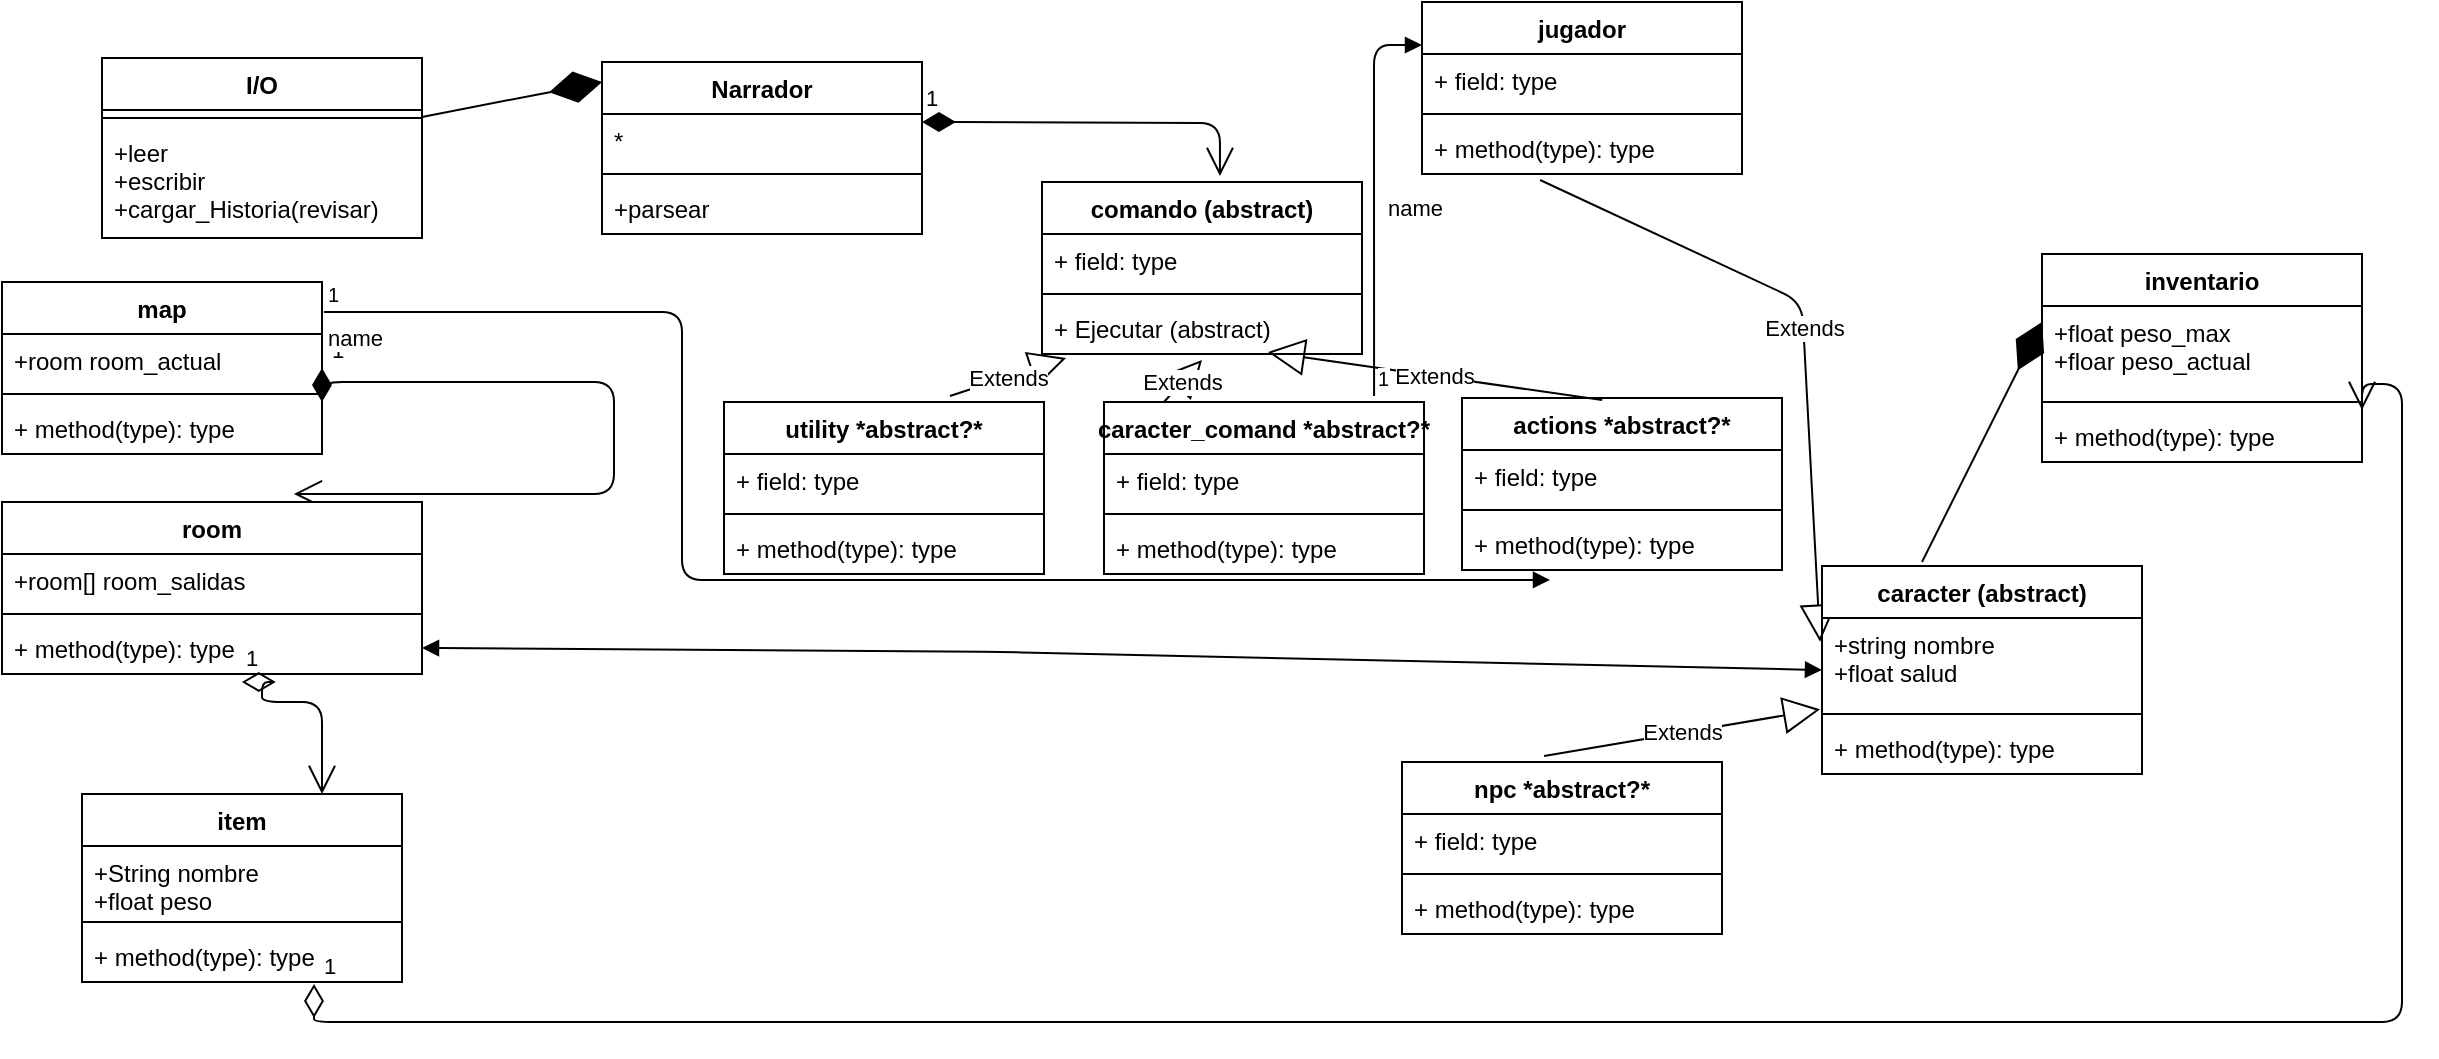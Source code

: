 <mxfile version="13.0.5" type="device"><diagram id="0ldyRfrUsD6z0EaGSjP8" name="Page-1"><mxGraphModel dx="1209" dy="672" grid="1" gridSize="10" guides="1" tooltips="1" connect="1" arrows="1" fold="1" page="1" pageScale="1" pageWidth="827" pageHeight="1169" math="0" shadow="0"><root><mxCell id="0"/><mxCell id="1" parent="0"/><mxCell id="oQmnUUI-LmhbvsB7jur9-24" value="Narrador" style="swimlane;fontStyle=1;align=center;verticalAlign=top;childLayout=stackLayout;horizontal=1;startSize=26;horizontalStack=0;resizeParent=1;resizeParentMax=0;resizeLast=0;collapsible=1;marginBottom=0;" vertex="1" parent="1"><mxGeometry x="310" y="40" width="160" height="86" as="geometry"/></mxCell><mxCell id="oQmnUUI-LmhbvsB7jur9-25" value="*" style="text;strokeColor=none;fillColor=none;align=left;verticalAlign=top;spacingLeft=4;spacingRight=4;overflow=hidden;rotatable=0;points=[[0,0.5],[1,0.5]];portConstraint=eastwest;" vertex="1" parent="oQmnUUI-LmhbvsB7jur9-24"><mxGeometry y="26" width="160" height="26" as="geometry"/></mxCell><mxCell id="oQmnUUI-LmhbvsB7jur9-26" value="" style="line;strokeWidth=1;fillColor=none;align=left;verticalAlign=middle;spacingTop=-1;spacingLeft=3;spacingRight=3;rotatable=0;labelPosition=right;points=[];portConstraint=eastwest;" vertex="1" parent="oQmnUUI-LmhbvsB7jur9-24"><mxGeometry y="52" width="160" height="8" as="geometry"/></mxCell><mxCell id="oQmnUUI-LmhbvsB7jur9-27" value="+parsear" style="text;strokeColor=none;fillColor=none;align=left;verticalAlign=top;spacingLeft=4;spacingRight=4;overflow=hidden;rotatable=0;points=[[0,0.5],[1,0.5]];portConstraint=eastwest;" vertex="1" parent="oQmnUUI-LmhbvsB7jur9-24"><mxGeometry y="60" width="160" height="26" as="geometry"/></mxCell><mxCell id="oQmnUUI-LmhbvsB7jur9-29" value="item" style="swimlane;fontStyle=1;align=center;verticalAlign=top;childLayout=stackLayout;horizontal=1;startSize=26;horizontalStack=0;resizeParent=1;resizeParentMax=0;resizeLast=0;collapsible=1;marginBottom=0;" vertex="1" parent="1"><mxGeometry x="50" y="406" width="160" height="94" as="geometry"/></mxCell><mxCell id="oQmnUUI-LmhbvsB7jur9-30" value="+String nombre&#xA;+float peso&#xA;" style="text;strokeColor=none;fillColor=none;align=left;verticalAlign=top;spacingLeft=4;spacingRight=4;overflow=hidden;rotatable=0;points=[[0,0.5],[1,0.5]];portConstraint=eastwest;" vertex="1" parent="oQmnUUI-LmhbvsB7jur9-29"><mxGeometry y="26" width="160" height="34" as="geometry"/></mxCell><mxCell id="oQmnUUI-LmhbvsB7jur9-31" value="" style="line;strokeWidth=1;fillColor=none;align=left;verticalAlign=middle;spacingTop=-1;spacingLeft=3;spacingRight=3;rotatable=0;labelPosition=right;points=[];portConstraint=eastwest;" vertex="1" parent="oQmnUUI-LmhbvsB7jur9-29"><mxGeometry y="60" width="160" height="8" as="geometry"/></mxCell><mxCell id="oQmnUUI-LmhbvsB7jur9-32" value="+ method(type): type" style="text;strokeColor=none;fillColor=none;align=left;verticalAlign=top;spacingLeft=4;spacingRight=4;overflow=hidden;rotatable=0;points=[[0,0.5],[1,0.5]];portConstraint=eastwest;" vertex="1" parent="oQmnUUI-LmhbvsB7jur9-29"><mxGeometry y="68" width="160" height="26" as="geometry"/></mxCell><mxCell id="oQmnUUI-LmhbvsB7jur9-40" value="1" style="endArrow=open;html=1;endSize=12;startArrow=diamondThin;startSize=14;startFill=0;edgeStyle=orthogonalEdgeStyle;align=left;verticalAlign=bottom;exitX=0.571;exitY=1.154;exitDx=0;exitDy=0;exitPerimeter=0;entryX=0.75;entryY=0;entryDx=0;entryDy=0;" edge="1" parent="1" source="oQmnUUI-LmhbvsB7jur9-5" target="oQmnUUI-LmhbvsB7jur9-29"><mxGeometry x="-1" y="3" relative="1" as="geometry"><mxPoint x="330" y="260" as="sourcePoint"/><mxPoint x="490" y="260" as="targetPoint"/><Array as="points"><mxPoint x="140" y="350"/><mxPoint x="140" y="360"/><mxPoint x="170" y="360"/></Array></mxGeometry></mxCell><mxCell id="oQmnUUI-LmhbvsB7jur9-41" value="1" style="endArrow=open;html=1;endSize=12;startArrow=diamondThin;startSize=14;startFill=0;edgeStyle=orthogonalEdgeStyle;align=left;verticalAlign=bottom;exitX=0.725;exitY=1.038;exitDx=0;exitDy=0;exitPerimeter=0;entryX=1;entryY=0.75;entryDx=0;entryDy=0;" edge="1" parent="1" source="oQmnUUI-LmhbvsB7jur9-32" target="oQmnUUI-LmhbvsB7jur9-33"><mxGeometry x="-1" y="3" relative="1" as="geometry"><mxPoint x="330" y="260" as="sourcePoint"/><mxPoint x="900" y="190" as="targetPoint"/><Array as="points"><mxPoint x="166" y="520"/><mxPoint x="1210" y="520"/><mxPoint x="1210" y="201"/></Array></mxGeometry></mxCell><mxCell id="oQmnUUI-LmhbvsB7jur9-42" value="I/O" style="swimlane;fontStyle=1;align=center;verticalAlign=top;childLayout=stackLayout;horizontal=1;startSize=26;horizontalStack=0;resizeParent=1;resizeParentMax=0;resizeLast=0;collapsible=1;marginBottom=0;" vertex="1" parent="1"><mxGeometry x="60" y="38" width="160" height="90" as="geometry"/></mxCell><mxCell id="oQmnUUI-LmhbvsB7jur9-44" value="" style="line;strokeWidth=1;fillColor=none;align=left;verticalAlign=middle;spacingTop=-1;spacingLeft=3;spacingRight=3;rotatable=0;labelPosition=right;points=[];portConstraint=eastwest;" vertex="1" parent="oQmnUUI-LmhbvsB7jur9-42"><mxGeometry y="26" width="160" height="8" as="geometry"/></mxCell><mxCell id="oQmnUUI-LmhbvsB7jur9-45" value="+leer&#xA;+escribir&#xA;+cargar_Historia(revisar)" style="text;strokeColor=none;fillColor=none;align=left;verticalAlign=top;spacingLeft=4;spacingRight=4;overflow=hidden;rotatable=0;points=[[0,0.5],[1,0.5]];portConstraint=eastwest;" vertex="1" parent="oQmnUUI-LmhbvsB7jur9-42"><mxGeometry y="34" width="160" height="56" as="geometry"/></mxCell><mxCell id="oQmnUUI-LmhbvsB7jur9-46" value="Extends" style="endArrow=block;endSize=16;endFill=0;html=1;exitX=0.369;exitY=1.115;exitDx=0;exitDy=0;exitPerimeter=0;entryX=-0.006;entryY=0.269;entryDx=0;entryDy=0;entryPerimeter=0;" edge="1" parent="1" source="oQmnUUI-LmhbvsB7jur9-9" target="oQmnUUI-LmhbvsB7jur9-15"><mxGeometry width="160" relative="1" as="geometry"><mxPoint x="480" y="280" as="sourcePoint"/><mxPoint x="640" y="280" as="targetPoint"/><Array as="points"><mxPoint x="910" y="160"/></Array></mxGeometry></mxCell><mxCell id="oQmnUUI-LmhbvsB7jur9-47" value="Extends" style="endArrow=block;endSize=16;endFill=0;html=1;exitX=0.444;exitY=-0.035;exitDx=0;exitDy=0;exitPerimeter=0;entryX=-0.006;entryY=1.038;entryDx=0;entryDy=0;entryPerimeter=0;" edge="1" parent="1" source="oQmnUUI-LmhbvsB7jur9-18" target="oQmnUUI-LmhbvsB7jur9-15"><mxGeometry width="160" relative="1" as="geometry"><mxPoint x="560" y="272" as="sourcePoint"/><mxPoint x="660" y="354.004" as="targetPoint"/></mxGeometry></mxCell><mxCell id="oQmnUUI-LmhbvsB7jur9-50" value="" style="endArrow=diamondThin;endFill=1;endSize=24;html=1;" edge="1" parent="1" source="oQmnUUI-LmhbvsB7jur9-42"><mxGeometry width="160" relative="1" as="geometry"><mxPoint x="220" y="50" as="sourcePoint"/><mxPoint x="310" y="50" as="targetPoint"/></mxGeometry></mxCell><mxCell id="oQmnUUI-LmhbvsB7jur9-57" value="map" style="swimlane;fontStyle=1;align=center;verticalAlign=top;childLayout=stackLayout;horizontal=1;startSize=26;horizontalStack=0;resizeParent=1;resizeParentMax=0;resizeLast=0;collapsible=1;marginBottom=0;" vertex="1" parent="1"><mxGeometry x="10" y="150" width="160" height="86" as="geometry"/></mxCell><mxCell id="oQmnUUI-LmhbvsB7jur9-58" value="+room room_actual" style="text;strokeColor=none;fillColor=none;align=left;verticalAlign=top;spacingLeft=4;spacingRight=4;overflow=hidden;rotatable=0;points=[[0,0.5],[1,0.5]];portConstraint=eastwest;" vertex="1" parent="oQmnUUI-LmhbvsB7jur9-57"><mxGeometry y="26" width="160" height="26" as="geometry"/></mxCell><mxCell id="oQmnUUI-LmhbvsB7jur9-59" value="" style="line;strokeWidth=1;fillColor=none;align=left;verticalAlign=middle;spacingTop=-1;spacingLeft=3;spacingRight=3;rotatable=0;labelPosition=right;points=[];portConstraint=eastwest;" vertex="1" parent="oQmnUUI-LmhbvsB7jur9-57"><mxGeometry y="52" width="160" height="8" as="geometry"/></mxCell><mxCell id="oQmnUUI-LmhbvsB7jur9-60" value="+ method(type): type" style="text;strokeColor=none;fillColor=none;align=left;verticalAlign=top;spacingLeft=4;spacingRight=4;overflow=hidden;rotatable=0;points=[[0,0.5],[1,0.5]];portConstraint=eastwest;" vertex="1" parent="oQmnUUI-LmhbvsB7jur9-57"><mxGeometry y="60" width="160" height="26" as="geometry"/></mxCell><mxCell id="oQmnUUI-LmhbvsB7jur9-61" value="1" style="endArrow=open;html=1;endSize=12;startArrow=diamondThin;startSize=14;startFill=1;edgeStyle=orthogonalEdgeStyle;align=left;verticalAlign=bottom;entryX=0.695;entryY=-0.047;entryDx=0;entryDy=0;entryPerimeter=0;exitX=1;exitY=0.5;exitDx=0;exitDy=0;" edge="1" parent="1" source="oQmnUUI-LmhbvsB7jur9-57" target="oQmnUUI-LmhbvsB7jur9-2"><mxGeometry x="-1" y="3" relative="1" as="geometry"><mxPoint x="530" y="280" as="sourcePoint"/><mxPoint x="360" y="200" as="targetPoint"/><Array as="points"><mxPoint x="170" y="200"/><mxPoint x="316" y="200"/></Array></mxGeometry></mxCell><mxCell id="oQmnUUI-LmhbvsB7jur9-64" value="" style="endArrow=block;startArrow=block;endFill=1;startFill=1;html=1;exitX=1;exitY=0.5;exitDx=0;exitDy=0;entryX=0;entryY=0.5;entryDx=0;entryDy=0;" edge="1" parent="1" source="oQmnUUI-LmhbvsB7jur9-5" target="oQmnUUI-LmhbvsB7jur9-14"><mxGeometry width="160" relative="1" as="geometry"><mxPoint x="560" y="310" as="sourcePoint"/><mxPoint x="690" y="280" as="targetPoint"/><Array as="points"><mxPoint x="510" y="335"/></Array></mxGeometry></mxCell><mxCell id="oQmnUUI-LmhbvsB7jur9-6" value="jugador" style="swimlane;fontStyle=1;align=center;verticalAlign=top;childLayout=stackLayout;horizontal=1;startSize=26;horizontalStack=0;resizeParent=1;resizeParentMax=0;resizeLast=0;collapsible=1;marginBottom=0;" vertex="1" parent="1"><mxGeometry x="720" y="10" width="160" height="86" as="geometry"/></mxCell><mxCell id="oQmnUUI-LmhbvsB7jur9-7" value="+ field: type" style="text;strokeColor=none;fillColor=none;align=left;verticalAlign=top;spacingLeft=4;spacingRight=4;overflow=hidden;rotatable=0;points=[[0,0.5],[1,0.5]];portConstraint=eastwest;" vertex="1" parent="oQmnUUI-LmhbvsB7jur9-6"><mxGeometry y="26" width="160" height="26" as="geometry"/></mxCell><mxCell id="oQmnUUI-LmhbvsB7jur9-8" value="" style="line;strokeWidth=1;fillColor=none;align=left;verticalAlign=middle;spacingTop=-1;spacingLeft=3;spacingRight=3;rotatable=0;labelPosition=right;points=[];portConstraint=eastwest;" vertex="1" parent="oQmnUUI-LmhbvsB7jur9-6"><mxGeometry y="52" width="160" height="8" as="geometry"/></mxCell><mxCell id="oQmnUUI-LmhbvsB7jur9-9" value="+ method(type): type" style="text;strokeColor=none;fillColor=none;align=left;verticalAlign=top;spacingLeft=4;spacingRight=4;overflow=hidden;rotatable=0;points=[[0,0.5],[1,0.5]];portConstraint=eastwest;" vertex="1" parent="oQmnUUI-LmhbvsB7jur9-6"><mxGeometry y="60" width="160" height="26" as="geometry"/></mxCell><mxCell id="oQmnUUI-LmhbvsB7jur9-33" value="inventario" style="swimlane;fontStyle=1;align=center;verticalAlign=top;childLayout=stackLayout;horizontal=1;startSize=26;horizontalStack=0;resizeParent=1;resizeParentMax=0;resizeLast=0;collapsible=1;marginBottom=0;" vertex="1" parent="1"><mxGeometry x="1030" y="136" width="160" height="104" as="geometry"/></mxCell><mxCell id="oQmnUUI-LmhbvsB7jur9-34" value="+float peso_max&#xA;+floar peso_actual" style="text;strokeColor=none;fillColor=none;align=left;verticalAlign=top;spacingLeft=4;spacingRight=4;overflow=hidden;rotatable=0;points=[[0,0.5],[1,0.5]];portConstraint=eastwest;" vertex="1" parent="oQmnUUI-LmhbvsB7jur9-33"><mxGeometry y="26" width="160" height="44" as="geometry"/></mxCell><mxCell id="oQmnUUI-LmhbvsB7jur9-35" value="" style="line;strokeWidth=1;fillColor=none;align=left;verticalAlign=middle;spacingTop=-1;spacingLeft=3;spacingRight=3;rotatable=0;labelPosition=right;points=[];portConstraint=eastwest;" vertex="1" parent="oQmnUUI-LmhbvsB7jur9-33"><mxGeometry y="70" width="160" height="8" as="geometry"/></mxCell><mxCell id="oQmnUUI-LmhbvsB7jur9-36" value="+ method(type): type" style="text;strokeColor=none;fillColor=none;align=left;verticalAlign=top;spacingLeft=4;spacingRight=4;overflow=hidden;rotatable=0;points=[[0,0.5],[1,0.5]];portConstraint=eastwest;" vertex="1" parent="oQmnUUI-LmhbvsB7jur9-33"><mxGeometry y="78" width="160" height="26" as="geometry"/></mxCell><mxCell id="oQmnUUI-LmhbvsB7jur9-14" value="caracter (abstract)" style="swimlane;fontStyle=1;align=center;verticalAlign=top;childLayout=stackLayout;horizontal=1;startSize=26;horizontalStack=0;resizeParent=1;resizeParentMax=0;resizeLast=0;collapsible=1;marginBottom=0;" vertex="1" parent="1"><mxGeometry x="920" y="292" width="160" height="104" as="geometry"/></mxCell><mxCell id="oQmnUUI-LmhbvsB7jur9-15" value="+string nombre&#xA;+float salud&#xA;" style="text;strokeColor=none;fillColor=none;align=left;verticalAlign=top;spacingLeft=4;spacingRight=4;overflow=hidden;rotatable=0;points=[[0,0.5],[1,0.5]];portConstraint=eastwest;" vertex="1" parent="oQmnUUI-LmhbvsB7jur9-14"><mxGeometry y="26" width="160" height="44" as="geometry"/></mxCell><mxCell id="oQmnUUI-LmhbvsB7jur9-16" value="" style="line;strokeWidth=1;fillColor=none;align=left;verticalAlign=middle;spacingTop=-1;spacingLeft=3;spacingRight=3;rotatable=0;labelPosition=right;points=[];portConstraint=eastwest;" vertex="1" parent="oQmnUUI-LmhbvsB7jur9-14"><mxGeometry y="70" width="160" height="8" as="geometry"/></mxCell><mxCell id="oQmnUUI-LmhbvsB7jur9-17" value="+ method(type): type" style="text;strokeColor=none;fillColor=none;align=left;verticalAlign=top;spacingLeft=4;spacingRight=4;overflow=hidden;rotatable=0;points=[[0,0.5],[1,0.5]];portConstraint=eastwest;" vertex="1" parent="oQmnUUI-LmhbvsB7jur9-14"><mxGeometry y="78" width="160" height="26" as="geometry"/></mxCell><mxCell id="oQmnUUI-LmhbvsB7jur9-74" value="utility *abstract?*" style="swimlane;fontStyle=1;align=center;verticalAlign=top;childLayout=stackLayout;horizontal=1;startSize=26;horizontalStack=0;resizeParent=1;resizeParentMax=0;resizeLast=0;collapsible=1;marginBottom=0;" vertex="1" parent="1"><mxGeometry x="371" y="210" width="160" height="86" as="geometry"/></mxCell><mxCell id="oQmnUUI-LmhbvsB7jur9-75" value="+ field: type" style="text;strokeColor=none;fillColor=none;align=left;verticalAlign=top;spacingLeft=4;spacingRight=4;overflow=hidden;rotatable=0;points=[[0,0.5],[1,0.5]];portConstraint=eastwest;" vertex="1" parent="oQmnUUI-LmhbvsB7jur9-74"><mxGeometry y="26" width="160" height="26" as="geometry"/></mxCell><mxCell id="oQmnUUI-LmhbvsB7jur9-76" value="" style="line;strokeWidth=1;fillColor=none;align=left;verticalAlign=middle;spacingTop=-1;spacingLeft=3;spacingRight=3;rotatable=0;labelPosition=right;points=[];portConstraint=eastwest;" vertex="1" parent="oQmnUUI-LmhbvsB7jur9-74"><mxGeometry y="52" width="160" height="8" as="geometry"/></mxCell><mxCell id="oQmnUUI-LmhbvsB7jur9-77" value="+ method(type): type" style="text;strokeColor=none;fillColor=none;align=left;verticalAlign=top;spacingLeft=4;spacingRight=4;overflow=hidden;rotatable=0;points=[[0,0.5],[1,0.5]];portConstraint=eastwest;" vertex="1" parent="oQmnUUI-LmhbvsB7jur9-74"><mxGeometry y="60" width="160" height="26" as="geometry"/></mxCell><mxCell id="oQmnUUI-LmhbvsB7jur9-70" value="comando (abstract)" style="swimlane;fontStyle=1;align=center;verticalAlign=top;childLayout=stackLayout;horizontal=1;startSize=26;horizontalStack=0;resizeParent=1;resizeParentMax=0;resizeLast=0;collapsible=1;marginBottom=0;" vertex="1" parent="1"><mxGeometry x="530" y="100" width="160" height="86" as="geometry"/></mxCell><mxCell id="oQmnUUI-LmhbvsB7jur9-71" value="+ field: type" style="text;strokeColor=none;fillColor=none;align=left;verticalAlign=top;spacingLeft=4;spacingRight=4;overflow=hidden;rotatable=0;points=[[0,0.5],[1,0.5]];portConstraint=eastwest;" vertex="1" parent="oQmnUUI-LmhbvsB7jur9-70"><mxGeometry y="26" width="160" height="26" as="geometry"/></mxCell><mxCell id="oQmnUUI-LmhbvsB7jur9-72" value="" style="line;strokeWidth=1;fillColor=none;align=left;verticalAlign=middle;spacingTop=-1;spacingLeft=3;spacingRight=3;rotatable=0;labelPosition=right;points=[];portConstraint=eastwest;" vertex="1" parent="oQmnUUI-LmhbvsB7jur9-70"><mxGeometry y="52" width="160" height="8" as="geometry"/></mxCell><mxCell id="oQmnUUI-LmhbvsB7jur9-73" value="+ Ejecutar (abstract)" style="text;strokeColor=none;fillColor=none;align=left;verticalAlign=top;spacingLeft=4;spacingRight=4;overflow=hidden;rotatable=0;points=[[0,0.5],[1,0.5]];portConstraint=eastwest;" vertex="1" parent="oQmnUUI-LmhbvsB7jur9-70"><mxGeometry y="60" width="160" height="26" as="geometry"/></mxCell><mxCell id="oQmnUUI-LmhbvsB7jur9-78" value="caracter_comand *abstract?*" style="swimlane;fontStyle=1;align=center;verticalAlign=top;childLayout=stackLayout;horizontal=1;startSize=26;horizontalStack=0;resizeParent=1;resizeParentMax=0;resizeLast=0;collapsible=1;marginBottom=0;" vertex="1" parent="1"><mxGeometry x="561" y="210" width="160" height="86" as="geometry"/></mxCell><mxCell id="oQmnUUI-LmhbvsB7jur9-79" value="+ field: type" style="text;strokeColor=none;fillColor=none;align=left;verticalAlign=top;spacingLeft=4;spacingRight=4;overflow=hidden;rotatable=0;points=[[0,0.5],[1,0.5]];portConstraint=eastwest;" vertex="1" parent="oQmnUUI-LmhbvsB7jur9-78"><mxGeometry y="26" width="160" height="26" as="geometry"/></mxCell><mxCell id="oQmnUUI-LmhbvsB7jur9-80" value="" style="line;strokeWidth=1;fillColor=none;align=left;verticalAlign=middle;spacingTop=-1;spacingLeft=3;spacingRight=3;rotatable=0;labelPosition=right;points=[];portConstraint=eastwest;" vertex="1" parent="oQmnUUI-LmhbvsB7jur9-78"><mxGeometry y="52" width="160" height="8" as="geometry"/></mxCell><mxCell id="oQmnUUI-LmhbvsB7jur9-81" value="+ method(type): type" style="text;strokeColor=none;fillColor=none;align=left;verticalAlign=top;spacingLeft=4;spacingRight=4;overflow=hidden;rotatable=0;points=[[0,0.5],[1,0.5]];portConstraint=eastwest;" vertex="1" parent="oQmnUUI-LmhbvsB7jur9-78"><mxGeometry y="60" width="160" height="26" as="geometry"/></mxCell><mxCell id="oQmnUUI-LmhbvsB7jur9-95" value="Extends" style="endArrow=block;endSize=16;endFill=0;html=1;entryX=0.5;entryY=1.115;entryDx=0;entryDy=0;entryPerimeter=0;" edge="1" parent="oQmnUUI-LmhbvsB7jur9-78" target="oQmnUUI-LmhbvsB7jur9-73"><mxGeometry width="160" relative="1" as="geometry"><mxPoint x="30" as="sourcePoint"/><mxPoint x="190" as="targetPoint"/></mxGeometry></mxCell><mxCell id="oQmnUUI-LmhbvsB7jur9-88" value="actions *abstract?*" style="swimlane;fontStyle=1;align=center;verticalAlign=top;childLayout=stackLayout;horizontal=1;startSize=26;horizontalStack=0;resizeParent=1;resizeParentMax=0;resizeLast=0;collapsible=1;marginBottom=0;" vertex="1" parent="1"><mxGeometry x="740" y="208" width="160" height="86" as="geometry"/></mxCell><mxCell id="oQmnUUI-LmhbvsB7jur9-89" value="+ field: type" style="text;strokeColor=none;fillColor=none;align=left;verticalAlign=top;spacingLeft=4;spacingRight=4;overflow=hidden;rotatable=0;points=[[0,0.5],[1,0.5]];portConstraint=eastwest;" vertex="1" parent="oQmnUUI-LmhbvsB7jur9-88"><mxGeometry y="26" width="160" height="26" as="geometry"/></mxCell><mxCell id="oQmnUUI-LmhbvsB7jur9-90" value="" style="line;strokeWidth=1;fillColor=none;align=left;verticalAlign=middle;spacingTop=-1;spacingLeft=3;spacingRight=3;rotatable=0;labelPosition=right;points=[];portConstraint=eastwest;" vertex="1" parent="oQmnUUI-LmhbvsB7jur9-88"><mxGeometry y="52" width="160" height="8" as="geometry"/></mxCell><mxCell id="oQmnUUI-LmhbvsB7jur9-91" value="+ method(type): type" style="text;strokeColor=none;fillColor=none;align=left;verticalAlign=top;spacingLeft=4;spacingRight=4;overflow=hidden;rotatable=0;points=[[0,0.5],[1,0.5]];portConstraint=eastwest;" vertex="1" parent="oQmnUUI-LmhbvsB7jur9-88"><mxGeometry y="60" width="160" height="26" as="geometry"/></mxCell><mxCell id="oQmnUUI-LmhbvsB7jur9-93" value="Extends" style="endArrow=block;endSize=16;endFill=0;html=1;entryX=0.706;entryY=0.962;entryDx=0;entryDy=0;entryPerimeter=0;exitX=0.438;exitY=0.012;exitDx=0;exitDy=0;exitPerimeter=0;" edge="1" parent="1" source="oQmnUUI-LmhbvsB7jur9-88" target="oQmnUUI-LmhbvsB7jur9-73"><mxGeometry width="160" relative="1" as="geometry"><mxPoint x="834" y="170" as="sourcePoint"/><mxPoint x="850" y="160" as="targetPoint"/></mxGeometry></mxCell><mxCell id="oQmnUUI-LmhbvsB7jur9-92" value="Extends" style="endArrow=block;endSize=16;endFill=0;html=1;entryX=0.075;entryY=1.077;entryDx=0;entryDy=0;entryPerimeter=0;exitX=0.706;exitY=-0.035;exitDx=0;exitDy=0;exitPerimeter=0;" edge="1" parent="1" source="oQmnUUI-LmhbvsB7jur9-74" target="oQmnUUI-LmhbvsB7jur9-73"><mxGeometry width="160" relative="1" as="geometry"><mxPoint x="450" y="160" as="sourcePoint"/><mxPoint x="700" y="186" as="targetPoint"/></mxGeometry></mxCell><mxCell id="oQmnUUI-LmhbvsB7jur9-96" value="1" style="endArrow=open;html=1;endSize=12;startArrow=diamondThin;startSize=14;startFill=1;edgeStyle=orthogonalEdgeStyle;align=left;verticalAlign=bottom;entryX=0.556;entryY=-0.035;entryDx=0;entryDy=0;entryPerimeter=0;" edge="1" parent="1" target="oQmnUUI-LmhbvsB7jur9-70"><mxGeometry x="-1" y="3" relative="1" as="geometry"><mxPoint x="470" y="70" as="sourcePoint"/><mxPoint x="630" y="70" as="targetPoint"/></mxGeometry></mxCell><mxCell id="oQmnUUI-LmhbvsB7jur9-100" value="name" style="endArrow=block;endFill=1;html=1;edgeStyle=orthogonalEdgeStyle;align=left;verticalAlign=top;entryX=0.275;entryY=1.192;entryDx=0;entryDy=0;entryPerimeter=0;exitX=1.006;exitY=0.174;exitDx=0;exitDy=0;exitPerimeter=0;" edge="1" parent="1" source="oQmnUUI-LmhbvsB7jur9-57" target="oQmnUUI-LmhbvsB7jur9-91"><mxGeometry x="-1" relative="1" as="geometry"><mxPoint x="460" y="360" as="sourcePoint"/><mxPoint x="710" y="380" as="targetPoint"/><Array as="points"><mxPoint x="350" y="165"/><mxPoint x="350" y="299"/></Array></mxGeometry></mxCell><mxCell id="oQmnUUI-LmhbvsB7jur9-101" value="1" style="resizable=0;html=1;align=left;verticalAlign=bottom;labelBackgroundColor=#ffffff;fontSize=10;" connectable="0" vertex="1" parent="oQmnUUI-LmhbvsB7jur9-100"><mxGeometry x="-1" relative="1" as="geometry"/></mxCell><mxCell id="oQmnUUI-LmhbvsB7jur9-2" value="room" style="swimlane;fontStyle=1;align=center;verticalAlign=top;childLayout=stackLayout;horizontal=1;startSize=26;horizontalStack=0;resizeParent=1;resizeParentMax=0;resizeLast=0;collapsible=1;marginBottom=0;" vertex="1" parent="1"><mxGeometry x="10" y="260" width="210" height="86" as="geometry"/></mxCell><mxCell id="oQmnUUI-LmhbvsB7jur9-3" value="+room[] room_salidas &#xA;" style="text;strokeColor=none;fillColor=none;align=left;verticalAlign=top;spacingLeft=4;spacingRight=4;overflow=hidden;rotatable=0;points=[[0,0.5],[1,0.5]];portConstraint=eastwest;" vertex="1" parent="oQmnUUI-LmhbvsB7jur9-2"><mxGeometry y="26" width="210" height="26" as="geometry"/></mxCell><mxCell id="oQmnUUI-LmhbvsB7jur9-4" value="" style="line;strokeWidth=1;fillColor=none;align=left;verticalAlign=middle;spacingTop=-1;spacingLeft=3;spacingRight=3;rotatable=0;labelPosition=right;points=[];portConstraint=eastwest;" vertex="1" parent="oQmnUUI-LmhbvsB7jur9-2"><mxGeometry y="52" width="210" height="8" as="geometry"/></mxCell><mxCell id="oQmnUUI-LmhbvsB7jur9-5" value="+ method(type): type" style="text;strokeColor=none;fillColor=none;align=left;verticalAlign=top;spacingLeft=4;spacingRight=4;overflow=hidden;rotatable=0;points=[[0,0.5],[1,0.5]];portConstraint=eastwest;" vertex="1" parent="oQmnUUI-LmhbvsB7jur9-2"><mxGeometry y="60" width="210" height="26" as="geometry"/></mxCell><mxCell id="oQmnUUI-LmhbvsB7jur9-102" value="name" style="endArrow=block;endFill=1;html=1;edgeStyle=orthogonalEdgeStyle;align=left;verticalAlign=top;entryX=0;entryY=0.25;entryDx=0;entryDy=0;exitX=0.844;exitY=-0.035;exitDx=0;exitDy=0;exitPerimeter=0;" edge="1" parent="1" source="oQmnUUI-LmhbvsB7jur9-78" target="oQmnUUI-LmhbvsB7jur9-6"><mxGeometry x="0.067" y="-5" relative="1" as="geometry"><mxPoint x="650" y="350" as="sourcePoint"/><mxPoint x="810" y="350" as="targetPoint"/><mxPoint as="offset"/></mxGeometry></mxCell><mxCell id="oQmnUUI-LmhbvsB7jur9-103" value="1" style="resizable=0;html=1;align=left;verticalAlign=bottom;labelBackgroundColor=#ffffff;fontSize=10;" connectable="0" vertex="1" parent="oQmnUUI-LmhbvsB7jur9-102"><mxGeometry x="-1" relative="1" as="geometry"/></mxCell><mxCell id="oQmnUUI-LmhbvsB7jur9-104" value="" style="endArrow=diamondThin;endFill=1;endSize=24;html=1;" edge="1" parent="1"><mxGeometry width="160" relative="1" as="geometry"><mxPoint x="970" y="290" as="sourcePoint"/><mxPoint x="1030" y="170" as="targetPoint"/></mxGeometry></mxCell><mxCell id="oQmnUUI-LmhbvsB7jur9-18" value="npc *abstract?*" style="swimlane;fontStyle=1;align=center;verticalAlign=top;childLayout=stackLayout;horizontal=1;startSize=26;horizontalStack=0;resizeParent=1;resizeParentMax=0;resizeLast=0;collapsible=1;marginBottom=0;" vertex="1" parent="1"><mxGeometry x="710" y="390" width="160" height="86" as="geometry"/></mxCell><mxCell id="oQmnUUI-LmhbvsB7jur9-19" value="+ field: type" style="text;strokeColor=none;fillColor=none;align=left;verticalAlign=top;spacingLeft=4;spacingRight=4;overflow=hidden;rotatable=0;points=[[0,0.5],[1,0.5]];portConstraint=eastwest;" vertex="1" parent="oQmnUUI-LmhbvsB7jur9-18"><mxGeometry y="26" width="160" height="26" as="geometry"/></mxCell><mxCell id="oQmnUUI-LmhbvsB7jur9-20" value="" style="line;strokeWidth=1;fillColor=none;align=left;verticalAlign=middle;spacingTop=-1;spacingLeft=3;spacingRight=3;rotatable=0;labelPosition=right;points=[];portConstraint=eastwest;" vertex="1" parent="oQmnUUI-LmhbvsB7jur9-18"><mxGeometry y="52" width="160" height="8" as="geometry"/></mxCell><mxCell id="oQmnUUI-LmhbvsB7jur9-21" value="+ method(type): type" style="text;strokeColor=none;fillColor=none;align=left;verticalAlign=top;spacingLeft=4;spacingRight=4;overflow=hidden;rotatable=0;points=[[0,0.5],[1,0.5]];portConstraint=eastwest;" vertex="1" parent="oQmnUUI-LmhbvsB7jur9-18"><mxGeometry y="60" width="160" height="26" as="geometry"/></mxCell></root></mxGraphModel></diagram></mxfile>